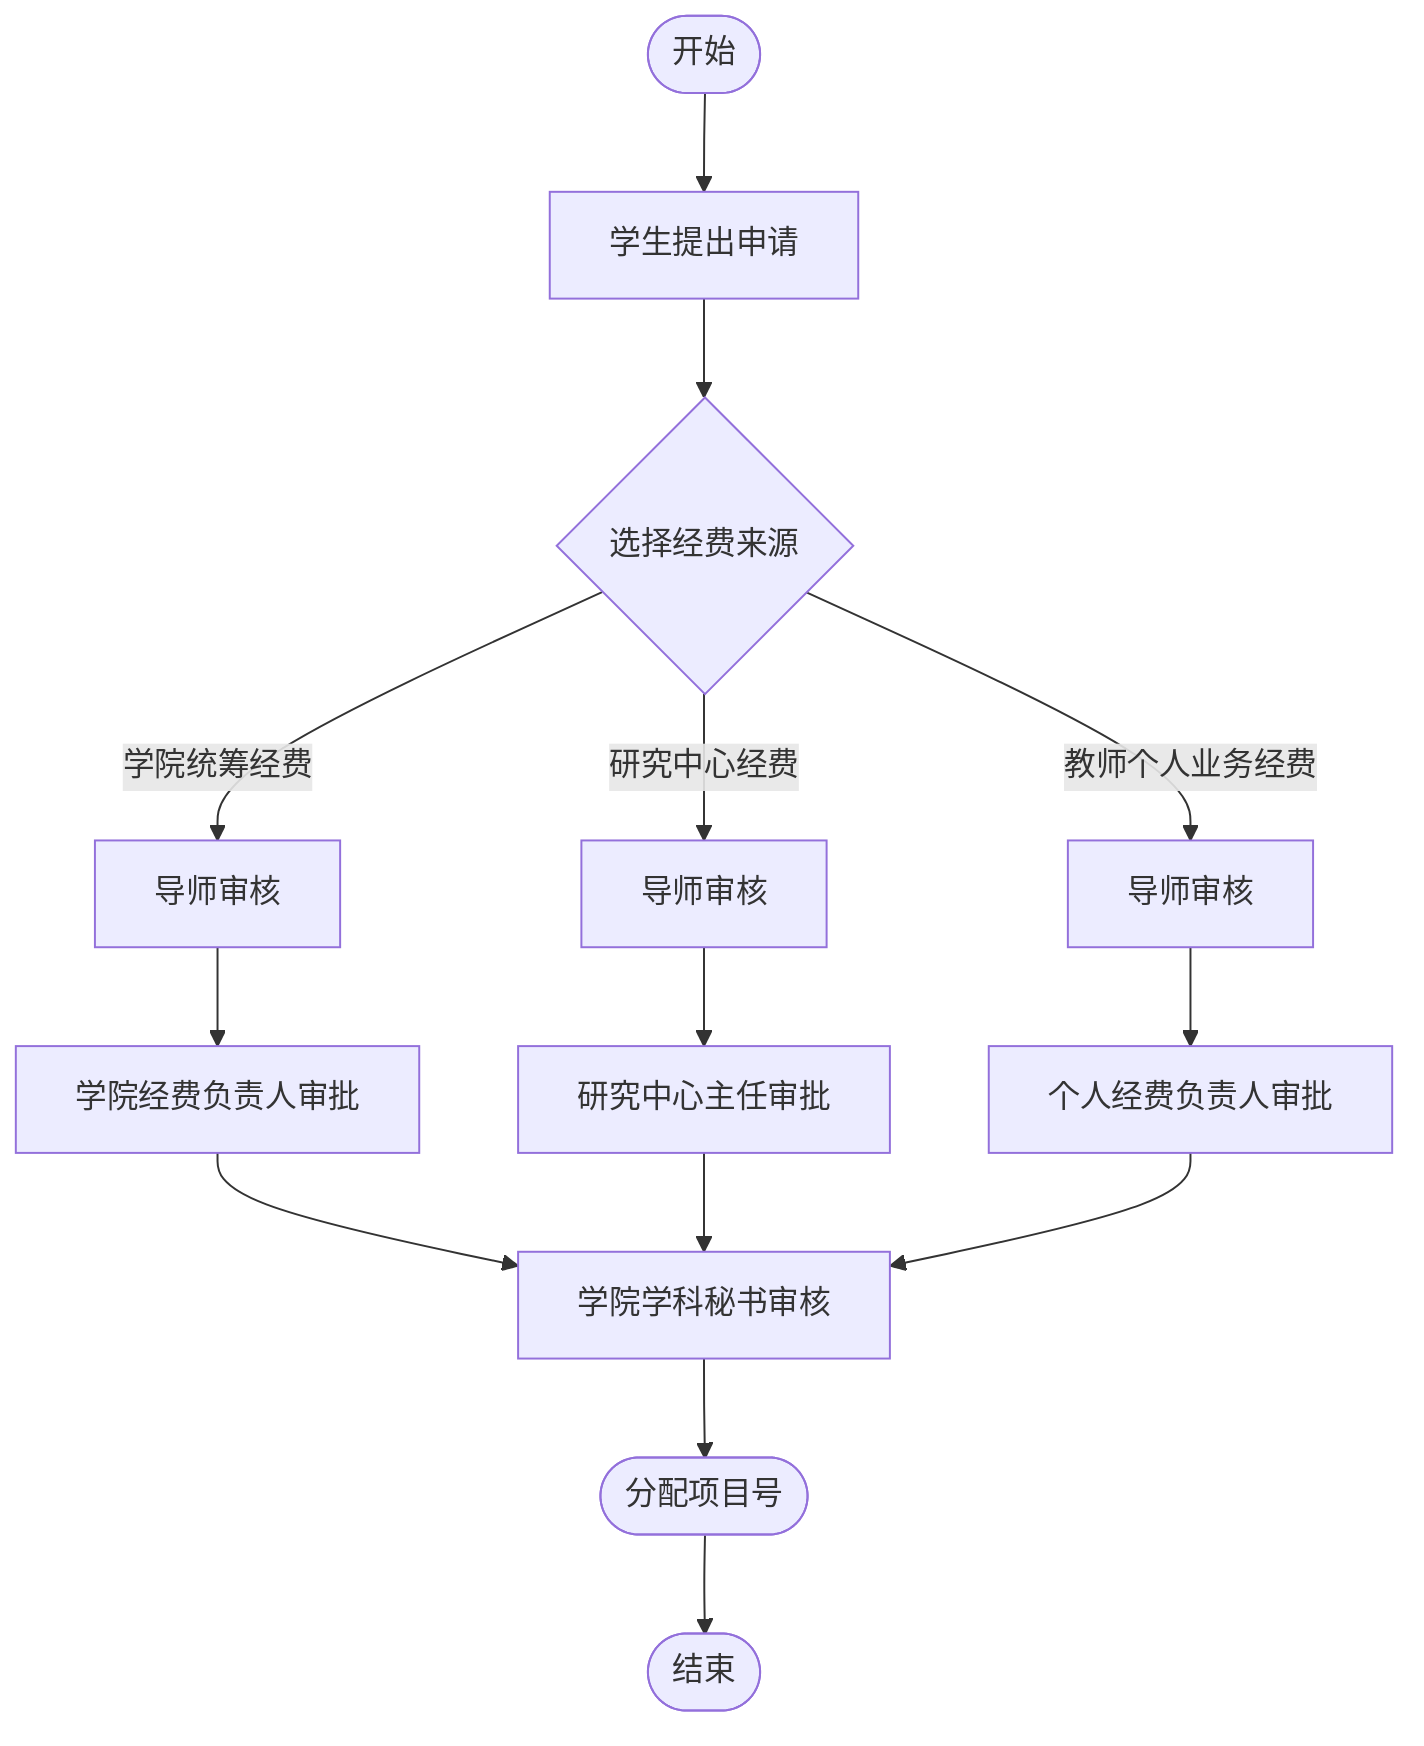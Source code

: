 flowchart TD
    A([开始]) --> B[学生提出申请]
    B --> C{选择经费来源}
    C -->|学院统筹经费| D[导师审核] --> E[学院经费负责人审批] --> F[学院学科秘书审核]
    C -->|研究中心经费| G[导师审核] --> H[研究中心主任审批] --> F
    C -->|教师个人业务经费| I[导师审核] --> J[个人经费负责人审批] --> F
    F --> K([分配项目号])
    K --> L([结束])